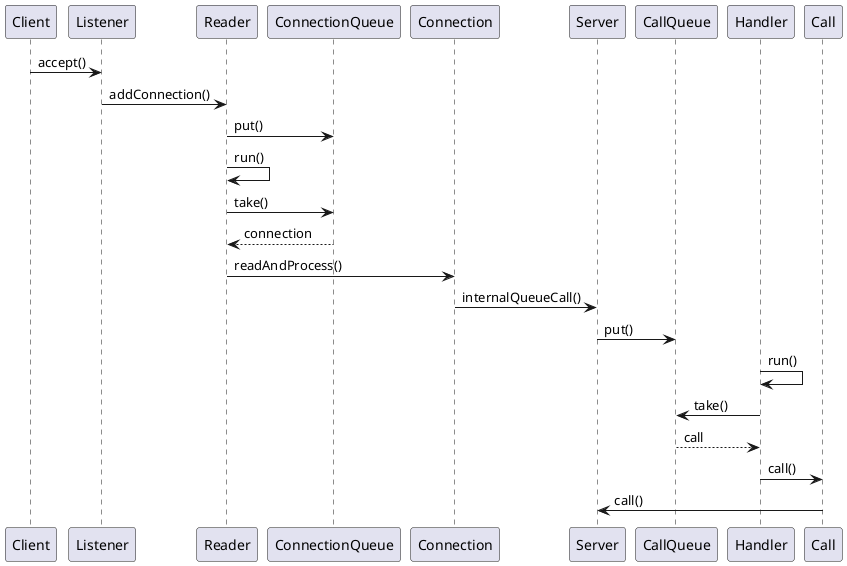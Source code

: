 @startuml
Client -> Listener: accept()
Listener -> Reader: addConnection()
Reader -> ConnectionQueue: put()
Reader -> Reader: run()
Reader -> ConnectionQueue: take()
ConnectionQueue --> Reader: connection
Reader -> Connection: readAndProcess()
Connection -> Server: internalQueueCall()
Server -> CallQueue: put()
Handler -> Handler: run()
Handler -> CallQueue: take()
CallQueue --> Handler: call
Handler -> Call: call()
Call -> Server: call()
@enduml
